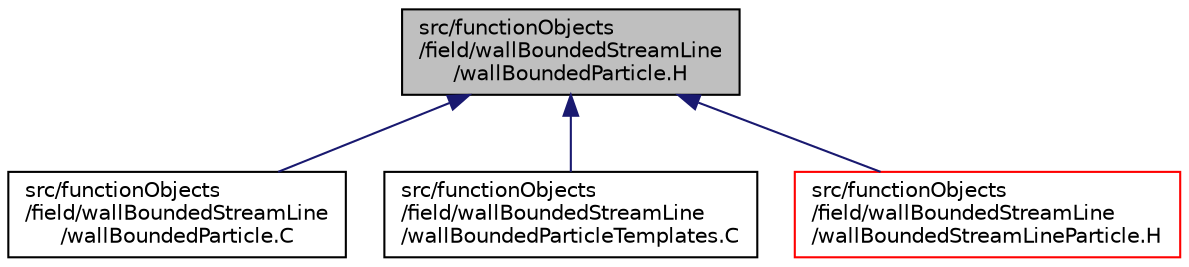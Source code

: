 digraph "src/functionObjects/field/wallBoundedStreamLine/wallBoundedParticle.H"
{
  bgcolor="transparent";
  edge [fontname="Helvetica",fontsize="10",labelfontname="Helvetica",labelfontsize="10"];
  node [fontname="Helvetica",fontsize="10",shape=record];
  Node1 [label="src/functionObjects\l/field/wallBoundedStreamLine\l/wallBoundedParticle.H",height=0.2,width=0.4,color="black", fillcolor="grey75", style="filled", fontcolor="black"];
  Node1 -> Node2 [dir="back",color="midnightblue",fontsize="10",style="solid",fontname="Helvetica"];
  Node2 [label="src/functionObjects\l/field/wallBoundedStreamLine\l/wallBoundedParticle.C",height=0.2,width=0.4,color="black",URL="$a06416.html"];
  Node1 -> Node3 [dir="back",color="midnightblue",fontsize="10",style="solid",fontname="Helvetica"];
  Node3 [label="src/functionObjects\l/field/wallBoundedStreamLine\l/wallBoundedParticleTemplates.C",height=0.2,width=0.4,color="black",URL="$a06418.html"];
  Node1 -> Node4 [dir="back",color="midnightblue",fontsize="10",style="solid",fontname="Helvetica"];
  Node4 [label="src/functionObjects\l/field/wallBoundedStreamLine\l/wallBoundedStreamLineParticle.H",height=0.2,width=0.4,color="red",URL="$a06422.html"];
}
